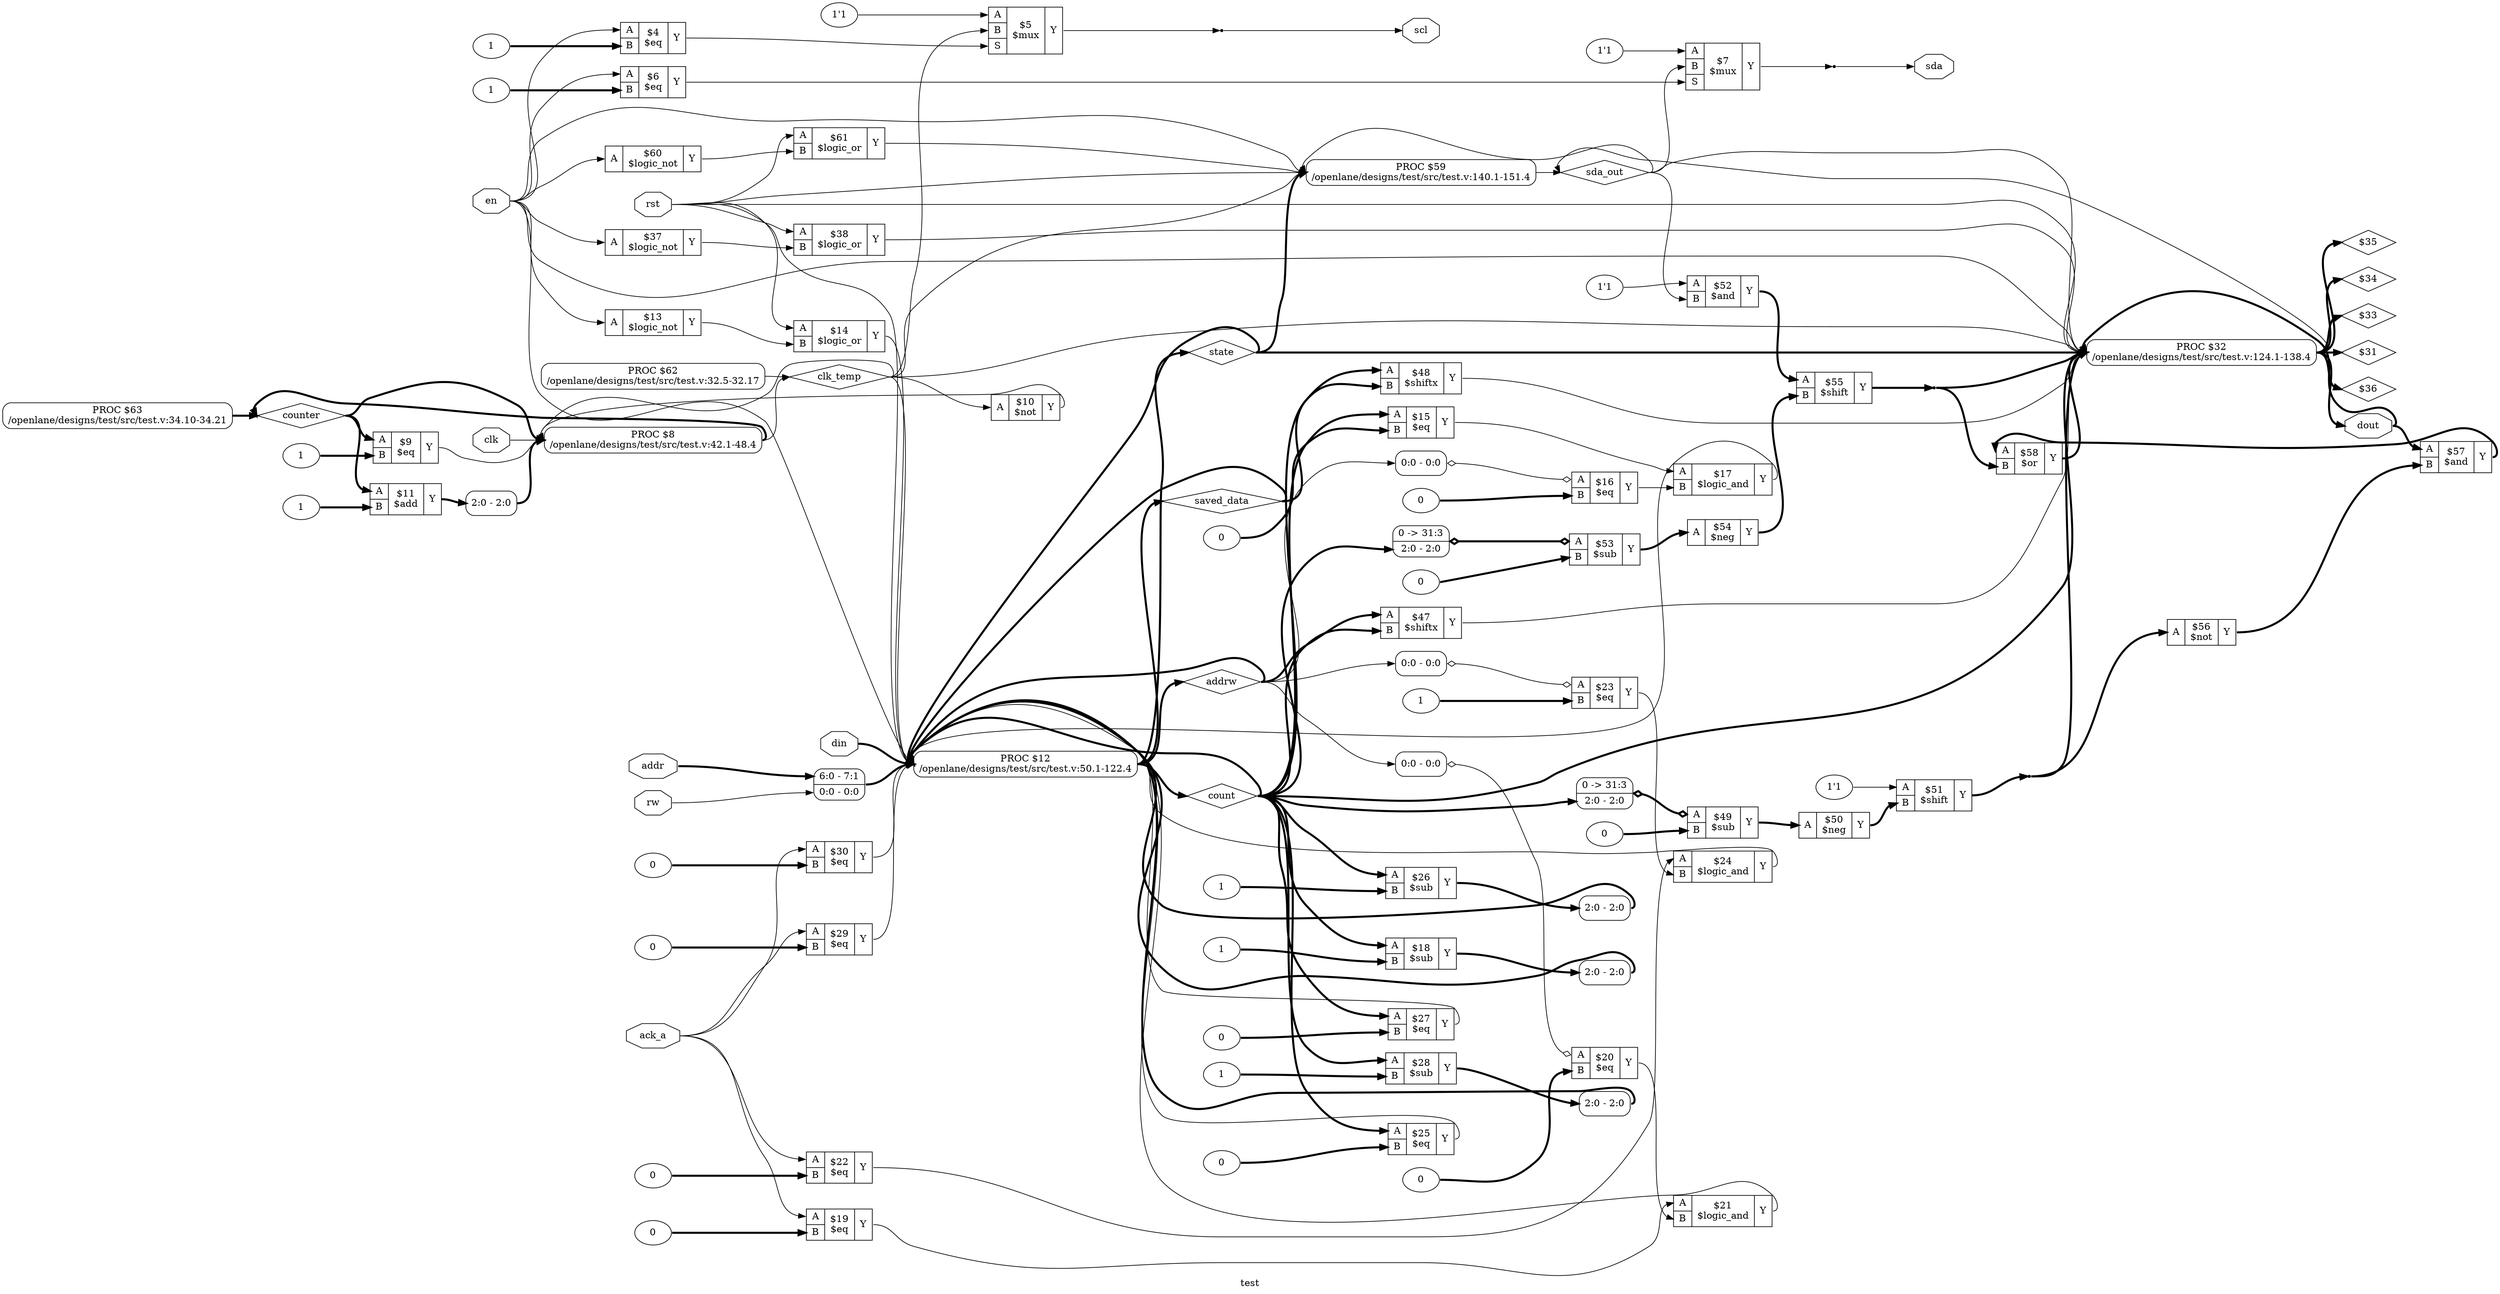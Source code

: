 digraph "test" {
label="test";
rankdir="LR";
remincross=true;
n69 [ shape=diamond, label="counter", color="black", fontcolor="black" ];
n70 [ shape=diamond, label="count", color="black", fontcolor="black" ];
n71 [ shape=diamond, label="clk_temp", color="black", fontcolor="black" ];
n72 [ shape=diamond, label="sda_out", color="black", fontcolor="black" ];
n73 [ shape=diamond, label="saved_data", color="black", fontcolor="black" ];
n74 [ shape=diamond, label="addrw", color="black", fontcolor="black" ];
n75 [ shape=diamond, label="state", color="black", fontcolor="black" ];
n76 [ shape=octagon, label="dout", color="black", fontcolor="black" ];
n77 [ shape=octagon, label="din", color="black", fontcolor="black" ];
n78 [ shape=octagon, label="rw", color="black", fontcolor="black" ];
n79 [ shape=octagon, label="addr", color="black", fontcolor="black" ];
n80 [ shape=octagon, label="en", color="black", fontcolor="black" ];
n81 [ shape=octagon, label="rst", color="black", fontcolor="black" ];
n82 [ shape=octagon, label="clk", color="black", fontcolor="black" ];
n83 [ shape=octagon, label="ack_a", color="black", fontcolor="black" ];
n84 [ shape=octagon, label="scl", color="black", fontcolor="black" ];
n85 [ shape=octagon, label="sda", color="black", fontcolor="black" ];
c89 [ shape=record, label="{{<p86> A|<p87> B}|$61\n$logic_or|{<p88> Y}}",  ];
c90 [ shape=record, label="{{<p86> A}|$60\n$logic_not|{<p88> Y}}",  ];
c91 [ shape=record, label="{{<p86> A|<p87> B}|$58\n$or|{<p88> Y}}",  ];
c92 [ shape=record, label="{{<p86> A|<p87> B}|$57\n$and|{<p88> Y}}",  ];
c93 [ shape=record, label="{{<p86> A}|$56\n$not|{<p88> Y}}",  ];
c94 [ shape=record, label="{{<p86> A|<p87> B}|$55\n$shift|{<p88> Y}}",  ];
c95 [ shape=record, label="{{<p86> A}|$54\n$neg|{<p88> Y}}",  ];
v0 [ label="0" ];
c96 [ shape=record, label="{{<p86> A|<p87> B}|$53\n$sub|{<p88> Y}}",  ];
x1 [ shape=record, style=rounded, label="0 -&gt; 31:3 |<s0> 2:0 - 2:0 ", color="black", fontcolor="black" ];
x1:e -> c96:p86:w [arrowhead=odiamond, arrowtail=odiamond, dir=both, color="black", fontcolor="black", style="setlinewidth(3)", label=""];
v2 [ label="1'1" ];
c97 [ shape=record, label="{{<p86> A|<p87> B}|$52\n$and|{<p88> Y}}",  ];
v3 [ label="1'1" ];
c98 [ shape=record, label="{{<p86> A|<p87> B}|$51\n$shift|{<p88> Y}}",  ];
c99 [ shape=record, label="{{<p86> A}|$50\n$neg|{<p88> Y}}",  ];
v4 [ label="0" ];
c100 [ shape=record, label="{{<p86> A|<p87> B}|$49\n$sub|{<p88> Y}}",  ];
x5 [ shape=record, style=rounded, label="0 -&gt; 31:3 |<s0> 2:0 - 2:0 ", color="black", fontcolor="black" ];
x5:e -> c100:p86:w [arrowhead=odiamond, arrowtail=odiamond, dir=both, color="black", fontcolor="black", style="setlinewidth(3)", label=""];
c101 [ shape=record, label="{{<p86> A|<p87> B}|$48\n$shiftx|{<p88> Y}}",  ];
c102 [ shape=record, label="{{<p86> A|<p87> B}|$47\n$shiftx|{<p88> Y}}",  ];
c103 [ shape=record, label="{{<p86> A|<p87> B}|$38\n$logic_or|{<p88> Y}}",  ];
c104 [ shape=record, label="{{<p86> A}|$37\n$logic_not|{<p88> Y}}",  ];
v6 [ label="0" ];
c105 [ shape=record, label="{{<p86> A|<p87> B}|$30\n$eq|{<p88> Y}}",  ];
v7 [ label="0" ];
c106 [ shape=record, label="{{<p86> A|<p87> B}|$29\n$eq|{<p88> Y}}",  ];
v8 [ label="1" ];
c107 [ shape=record, label="{{<p86> A|<p87> B}|$28\n$sub|{<p88> Y}}",  ];
v9 [ label="0" ];
c108 [ shape=record, label="{{<p86> A|<p87> B}|$27\n$eq|{<p88> Y}}",  ];
v10 [ label="1" ];
c109 [ shape=record, label="{{<p86> A|<p87> B}|$26\n$sub|{<p88> Y}}",  ];
v11 [ label="0" ];
c110 [ shape=record, label="{{<p86> A|<p87> B}|$25\n$eq|{<p88> Y}}",  ];
c111 [ shape=record, label="{{<p86> A|<p87> B}|$24\n$logic_and|{<p88> Y}}",  ];
v12 [ label="1" ];
c112 [ shape=record, label="{{<p86> A|<p87> B}|$23\n$eq|{<p88> Y}}",  ];
x13 [ shape=record, style=rounded, label="<s0> 0:0 - 0:0 ", color="black", fontcolor="black" ];
x13:e -> c112:p86:w [arrowhead=odiamond, arrowtail=odiamond, dir=both, color="black", fontcolor="black", label=""];
v14 [ label="0" ];
c113 [ shape=record, label="{{<p86> A|<p87> B}|$22\n$eq|{<p88> Y}}",  ];
c114 [ shape=record, label="{{<p86> A|<p87> B}|$21\n$logic_and|{<p88> Y}}",  ];
v15 [ label="0" ];
c115 [ shape=record, label="{{<p86> A|<p87> B}|$20\n$eq|{<p88> Y}}",  ];
x16 [ shape=record, style=rounded, label="<s0> 0:0 - 0:0 ", color="black", fontcolor="black" ];
x16:e -> c115:p86:w [arrowhead=odiamond, arrowtail=odiamond, dir=both, color="black", fontcolor="black", label=""];
v17 [ label="0" ];
c116 [ shape=record, label="{{<p86> A|<p87> B}|$19\n$eq|{<p88> Y}}",  ];
v18 [ label="1" ];
c117 [ shape=record, label="{{<p86> A|<p87> B}|$18\n$sub|{<p88> Y}}",  ];
c118 [ shape=record, label="{{<p86> A|<p87> B}|$17\n$logic_and|{<p88> Y}}",  ];
v19 [ label="0" ];
c119 [ shape=record, label="{{<p86> A|<p87> B}|$16\n$eq|{<p88> Y}}",  ];
x20 [ shape=record, style=rounded, label="<s0> 0:0 - 0:0 ", color="black", fontcolor="black" ];
x20:e -> c119:p86:w [arrowhead=odiamond, arrowtail=odiamond, dir=both, color="black", fontcolor="black", label=""];
v21 [ label="0" ];
c120 [ shape=record, label="{{<p86> A|<p87> B}|$15\n$eq|{<p88> Y}}",  ];
c121 [ shape=record, label="{{<p86> A|<p87> B}|$14\n$logic_or|{<p88> Y}}",  ];
c122 [ shape=record, label="{{<p86> A}|$13\n$logic_not|{<p88> Y}}",  ];
v22 [ label="1" ];
c123 [ shape=record, label="{{<p86> A|<p87> B}|$11\n$add|{<p88> Y}}",  ];
c124 [ shape=record, label="{{<p86> A}|$10\n$not|{<p88> Y}}",  ];
v23 [ label="1" ];
c125 [ shape=record, label="{{<p86> A|<p87> B}|$9\n$eq|{<p88> Y}}",  ];
v24 [ label="1'1" ];
c127 [ shape=record, label="{{<p86> A|<p87> B|<p126> S}|$7\n$mux|{<p88> Y}}",  ];
v25 [ label="1" ];
c128 [ shape=record, label="{{<p86> A|<p87> B}|$6\n$eq|{<p88> Y}}",  ];
v26 [ label="1'1" ];
c129 [ shape=record, label="{{<p86> A|<p87> B|<p126> S}|$5\n$mux|{<p88> Y}}",  ];
v27 [ label="1" ];
c130 [ shape=record, label="{{<p86> A|<p87> B}|$4\n$eq|{<p88> Y}}",  ];
p28 [shape=box, style=rounded, label="PROC $63\n/openlane/designs/test/src/test.v:34.10-34.21"];
p29 [shape=box, style=rounded, label="PROC $62\n/openlane/designs/test/src/test.v:32.5-32.17"];
p30 [shape=box, style=rounded, label="PROC $59\n/openlane/designs/test/src/test.v:140.1-151.4"];
p31 [shape=box, style=rounded, label="PROC $32\n/openlane/designs/test/src/test.v:124.1-138.4"];
x33 [ shape=record, style=rounded, label="<s0> 2:0 - 2:0 ", color="black", fontcolor="black" ];
x34 [ shape=record, style=rounded, label="<s0> 2:0 - 2:0 ", color="black", fontcolor="black" ];
x35 [ shape=record, style=rounded, label="<s0> 2:0 - 2:0 ", color="black", fontcolor="black" ];
x36 [ shape=record, style=rounded, label="<s1> 6:0 - 7:1 |<s0> 0:0 - 0:0 ", color="black", fontcolor="black" ];
p32 [shape=box, style=rounded, label="PROC $12\n/openlane/designs/test/src/test.v:50.1-122.4"];
x38 [ shape=record, style=rounded, label="<s0> 2:0 - 2:0 ", color="black", fontcolor="black" ];
p37 [shape=box, style=rounded, label="PROC $8\n/openlane/designs/test/src/test.v:42.1-48.4"];
x39 [shape=point, ];
x40 [shape=point, ];
c95:p88:e -> c94:p87:w [color="black", fontcolor="black", style="setlinewidth(3)", label=""];
c96:p88:e -> c95:p86:w [color="black", fontcolor="black", style="setlinewidth(3)", label=""];
c97:p88:e -> c94:p86:w [color="black", fontcolor="black", style="setlinewidth(3)", label=""];
n13 [ shape=point ];
c98:p88:e -> n13:w [color="black", fontcolor="black", style="setlinewidth(3)", label=""];
n13:e -> c93:p86:w [color="black", fontcolor="black", style="setlinewidth(3)", label=""];
n13:e -> p31:w [color="black", fontcolor="black", style="setlinewidth(3)", label=""];
c99:p88:e -> c98:p87:w [color="black", fontcolor="black", style="setlinewidth(3)", label=""];
c100:p88:e -> c99:p86:w [color="black", fontcolor="black", style="setlinewidth(3)", label=""];
c101:p88:e -> p31:w [color="black", fontcolor="black", label=""];
c102:p88:e -> p31:w [color="black", fontcolor="black", label=""];
c103:p88:e -> p31:w [color="black", fontcolor="black", label=""];
c104:p88:e -> c103:p87:w [color="black", fontcolor="black", label=""];
n28 [ shape=diamond, label="$36" ];
p31:e -> n28:w [color="black", fontcolor="black", style="setlinewidth(3)", label=""];
n29 [ shape=diamond, label="$35" ];
p31:e -> n29:w [color="black", fontcolor="black", style="setlinewidth(3)", label=""];
c89:p88:e -> p30:w [color="black", fontcolor="black", label=""];
n30 [ shape=diamond, label="$34" ];
p31:e -> n30:w [color="black", fontcolor="black", style="setlinewidth(3)", label=""];
n31 [ shape=diamond, label="$33" ];
p31:e -> n31:w [color="black", fontcolor="black", style="setlinewidth(3)", label=""];
n34 [ shape=diamond, label="$31" ];
p31:e -> n34:w [color="black", fontcolor="black", style="setlinewidth(3)", label=""];
c105:p88:e -> p32:w [color="black", fontcolor="black", label=""];
c106:p88:e -> p32:w [color="black", fontcolor="black", label=""];
c107:p88:e -> x35:s0:w [color="black", fontcolor="black", style="setlinewidth(3)", label=""];
c108:p88:e -> p32:w [color="black", fontcolor="black", label=""];
c109:p88:e -> x34:s0:w [color="black", fontcolor="black", style="setlinewidth(3)", label=""];
c90:p88:e -> c89:p87:w [color="black", fontcolor="black", label=""];
c110:p88:e -> p32:w [color="black", fontcolor="black", label=""];
c111:p88:e -> p32:w [color="black", fontcolor="black", label=""];
c112:p88:e -> c111:p87:w [color="black", fontcolor="black", label=""];
c113:p88:e -> c111:p86:w [color="black", fontcolor="black", label=""];
c114:p88:e -> p32:w [color="black", fontcolor="black", label=""];
c115:p88:e -> c114:p87:w [color="black", fontcolor="black", label=""];
c116:p88:e -> c114:p86:w [color="black", fontcolor="black", label=""];
c117:p88:e -> x33:s0:w [color="black", fontcolor="black", style="setlinewidth(3)", label=""];
c118:p88:e -> p32:w [color="black", fontcolor="black", label=""];
c119:p88:e -> c118:p87:w [color="black", fontcolor="black", label=""];
c120:p88:e -> c118:p86:w [color="black", fontcolor="black", label=""];
c121:p88:e -> p32:w [color="black", fontcolor="black", label=""];
c122:p88:e -> c121:p87:w [color="black", fontcolor="black", label=""];
c123:p88:e -> x38:s0:w [color="black", fontcolor="black", style="setlinewidth(3)", label=""];
c124:p88:e -> p37:w [color="black", fontcolor="black", label=""];
c125:p88:e -> p37:w [color="black", fontcolor="black", label=""];
c91:p88:e -> p31:w [color="black", fontcolor="black", style="setlinewidth(3)", label=""];
c127:p88:e -> x40:w [color="black", fontcolor="black", label=""];
c128:p88:e -> c127:p126:w [color="black", fontcolor="black", label=""];
c129:p88:e -> x39:w [color="black", fontcolor="black", label=""];
c130:p88:e -> c129:p126:w [color="black", fontcolor="black", label=""];
p28:e -> n69:w [color="black", fontcolor="black", style="setlinewidth(3)", label=""];
p37:e -> n69:w [color="black", fontcolor="black", style="setlinewidth(3)", label=""];
n69:e -> c123:p86:w [color="black", fontcolor="black", style="setlinewidth(3)", label=""];
n69:e -> c125:p86:w [color="black", fontcolor="black", style="setlinewidth(3)", label=""];
n69:e -> p37:w [color="black", fontcolor="black", style="setlinewidth(3)", label=""];
c92:p88:e -> c91:p86:w [color="black", fontcolor="black", style="setlinewidth(3)", label=""];
p32:e -> n70:w [color="black", fontcolor="black", style="setlinewidth(3)", label=""];
n70:e -> c101:p87:w [color="black", fontcolor="black", style="setlinewidth(3)", label=""];
n70:e -> c102:p87:w [color="black", fontcolor="black", style="setlinewidth(3)", label=""];
n70:e -> c107:p86:w [color="black", fontcolor="black", style="setlinewidth(3)", label=""];
n70:e -> c108:p86:w [color="black", fontcolor="black", style="setlinewidth(3)", label=""];
n70:e -> c109:p86:w [color="black", fontcolor="black", style="setlinewidth(3)", label=""];
n70:e -> c110:p86:w [color="black", fontcolor="black", style="setlinewidth(3)", label=""];
n70:e -> c117:p86:w [color="black", fontcolor="black", style="setlinewidth(3)", label=""];
n70:e -> c120:p86:w [color="black", fontcolor="black", style="setlinewidth(3)", label=""];
n70:e -> p31:w [color="black", fontcolor="black", style="setlinewidth(3)", label=""];
n70:e -> p32:w [color="black", fontcolor="black", style="setlinewidth(3)", label=""];
n70:e -> x1:s0:w [color="black", fontcolor="black", style="setlinewidth(3)", label=""];
n70:e -> x5:s0:w [color="black", fontcolor="black", style="setlinewidth(3)", label=""];
p29:e -> n71:w [color="black", fontcolor="black", label=""];
p37:e -> n71:w [color="black", fontcolor="black", label=""];
n71:e -> c124:p86:w [color="black", fontcolor="black", label=""];
n71:e -> c129:p87:w [color="black", fontcolor="black", label=""];
n71:e -> p30:w [color="black", fontcolor="black", label=""];
n71:e -> p31:w [color="black", fontcolor="black", label=""];
n71:e -> p32:w [color="black", fontcolor="black", label=""];
n71:e -> p37:w [color="black", fontcolor="black", label=""];
p30:e -> n72:w [color="black", fontcolor="black", label=""];
p31:e -> n72:w [color="black", fontcolor="black", label=""];
n72:e -> c127:p87:w [color="black", fontcolor="black", label=""];
n72:e -> c97:p87:w [color="black", fontcolor="black", label=""];
n72:e -> p30:w [color="black", fontcolor="black", label=""];
n72:e -> p31:w [color="black", fontcolor="black", label=""];
p32:e -> n73:w [color="black", fontcolor="black", style="setlinewidth(3)", label=""];
n73:e -> c101:p86:w [color="black", fontcolor="black", style="setlinewidth(3)", label=""];
n73:e -> p32:w [color="black", fontcolor="black", style="setlinewidth(3)", label=""];
p32:e -> n74:w [color="black", fontcolor="black", style="setlinewidth(3)", label=""];
n74:e -> c102:p86:w [color="black", fontcolor="black", style="setlinewidth(3)", label=""];
n74:e -> p32:w [color="black", fontcolor="black", style="setlinewidth(3)", label=""];
n74:e -> x13:s0:w [color="black", fontcolor="black", label=""];
n74:e -> x16:s0:w [color="black", fontcolor="black", label=""];
n74:e -> x20:s0:w [color="black", fontcolor="black", label=""];
p32:e -> n75:w [color="black", fontcolor="black", style="setlinewidth(3)", label=""];
n75:e -> p30:w [color="black", fontcolor="black", style="setlinewidth(3)", label=""];
n75:e -> p31:w [color="black", fontcolor="black", style="setlinewidth(3)", label=""];
n75:e -> p32:w [color="black", fontcolor="black", style="setlinewidth(3)", label=""];
p31:e -> n76:w [color="black", fontcolor="black", style="setlinewidth(3)", label=""];
n76:e -> c92:p86:w [color="black", fontcolor="black", style="setlinewidth(3)", label=""];
n76:e -> p31:w [color="black", fontcolor="black", style="setlinewidth(3)", label=""];
n77:e -> p32:w [color="black", fontcolor="black", style="setlinewidth(3)", label=""];
n78:e -> x36:s0:w [color="black", fontcolor="black", label=""];
n79:e -> x36:s1:w [color="black", fontcolor="black", style="setlinewidth(3)", label=""];
c93:p88:e -> c92:p87:w [color="black", fontcolor="black", style="setlinewidth(3)", label=""];
n80:e -> c104:p86:w [color="black", fontcolor="black", label=""];
n80:e -> c122:p86:w [color="black", fontcolor="black", label=""];
n80:e -> c128:p86:w [color="black", fontcolor="black", label=""];
n80:e -> c130:p86:w [color="black", fontcolor="black", label=""];
n80:e -> c90:p86:w [color="black", fontcolor="black", label=""];
n80:e -> p30:w [color="black", fontcolor="black", label=""];
n80:e -> p31:w [color="black", fontcolor="black", label=""];
n80:e -> p32:w [color="black", fontcolor="black", label=""];
n81:e -> c103:p86:w [color="black", fontcolor="black", label=""];
n81:e -> c121:p86:w [color="black", fontcolor="black", label=""];
n81:e -> c89:p86:w [color="black", fontcolor="black", label=""];
n81:e -> p30:w [color="black", fontcolor="black", label=""];
n81:e -> p31:w [color="black", fontcolor="black", label=""];
n81:e -> p32:w [color="black", fontcolor="black", label=""];
n82:e -> p37:w [color="black", fontcolor="black", label=""];
n83:e -> c105:p86:w [color="black", fontcolor="black", label=""];
n83:e -> c106:p86:w [color="black", fontcolor="black", label=""];
n83:e -> c113:p86:w [color="black", fontcolor="black", label=""];
n83:e -> c116:p86:w [color="black", fontcolor="black", label=""];
x39:e -> n84:w [color="black", fontcolor="black", label=""];
x40:e -> n85:w [color="black", fontcolor="black", label=""];
n9 [ shape=point ];
c94:p88:e -> n9:w [color="black", fontcolor="black", style="setlinewidth(3)", label=""];
n9:e -> c91:p87:w [color="black", fontcolor="black", style="setlinewidth(3)", label=""];
n9:e -> p31:w [color="black", fontcolor="black", style="setlinewidth(3)", label=""];
v0:e -> c96:p87:w [color="black", fontcolor="black", style="setlinewidth(3)", label=""];
v10:e -> c109:p87:w [color="black", fontcolor="black", style="setlinewidth(3)", label=""];
v11:e -> c110:p87:w [color="black", fontcolor="black", style="setlinewidth(3)", label=""];
v12:e -> c112:p87:w [color="black", fontcolor="black", style="setlinewidth(3)", label=""];
v14:e -> c113:p87:w [color="black", fontcolor="black", style="setlinewidth(3)", label=""];
v15:e -> c115:p87:w [color="black", fontcolor="black", style="setlinewidth(3)", label=""];
v17:e -> c116:p87:w [color="black", fontcolor="black", style="setlinewidth(3)", label=""];
v18:e -> c117:p87:w [color="black", fontcolor="black", style="setlinewidth(3)", label=""];
v19:e -> c119:p87:w [color="black", fontcolor="black", style="setlinewidth(3)", label=""];
v2:e -> c97:p86:w [color="black", fontcolor="black", label=""];
v21:e -> c120:p87:w [color="black", fontcolor="black", style="setlinewidth(3)", label=""];
v22:e -> c123:p87:w [color="black", fontcolor="black", style="setlinewidth(3)", label=""];
v23:e -> c125:p87:w [color="black", fontcolor="black", style="setlinewidth(3)", label=""];
v24:e -> c127:p86:w [color="black", fontcolor="black", label=""];
v25:e -> c128:p87:w [color="black", fontcolor="black", style="setlinewidth(3)", label=""];
v26:e -> c129:p86:w [color="black", fontcolor="black", label=""];
v27:e -> c130:p87:w [color="black", fontcolor="black", style="setlinewidth(3)", label=""];
v3:e -> c98:p86:w [color="black", fontcolor="black", label=""];
v4:e -> c100:p87:w [color="black", fontcolor="black", style="setlinewidth(3)", label=""];
v6:e -> c105:p87:w [color="black", fontcolor="black", style="setlinewidth(3)", label=""];
v7:e -> c106:p87:w [color="black", fontcolor="black", style="setlinewidth(3)", label=""];
v8:e -> c107:p87:w [color="black", fontcolor="black", style="setlinewidth(3)", label=""];
v9:e -> c108:p87:w [color="black", fontcolor="black", style="setlinewidth(3)", label=""];
x33:e -> p32:w [color="black", fontcolor="black", style="setlinewidth(3)", label=""];
x34:e -> p32:w [color="black", fontcolor="black", style="setlinewidth(3)", label=""];
x35:e -> p32:w [color="black", fontcolor="black", style="setlinewidth(3)", label=""];
x36:e -> p32:w [color="black", fontcolor="black", style="setlinewidth(3)", label=""];
x38:e -> p37:w [color="black", fontcolor="black", style="setlinewidth(3)", label=""];
}
